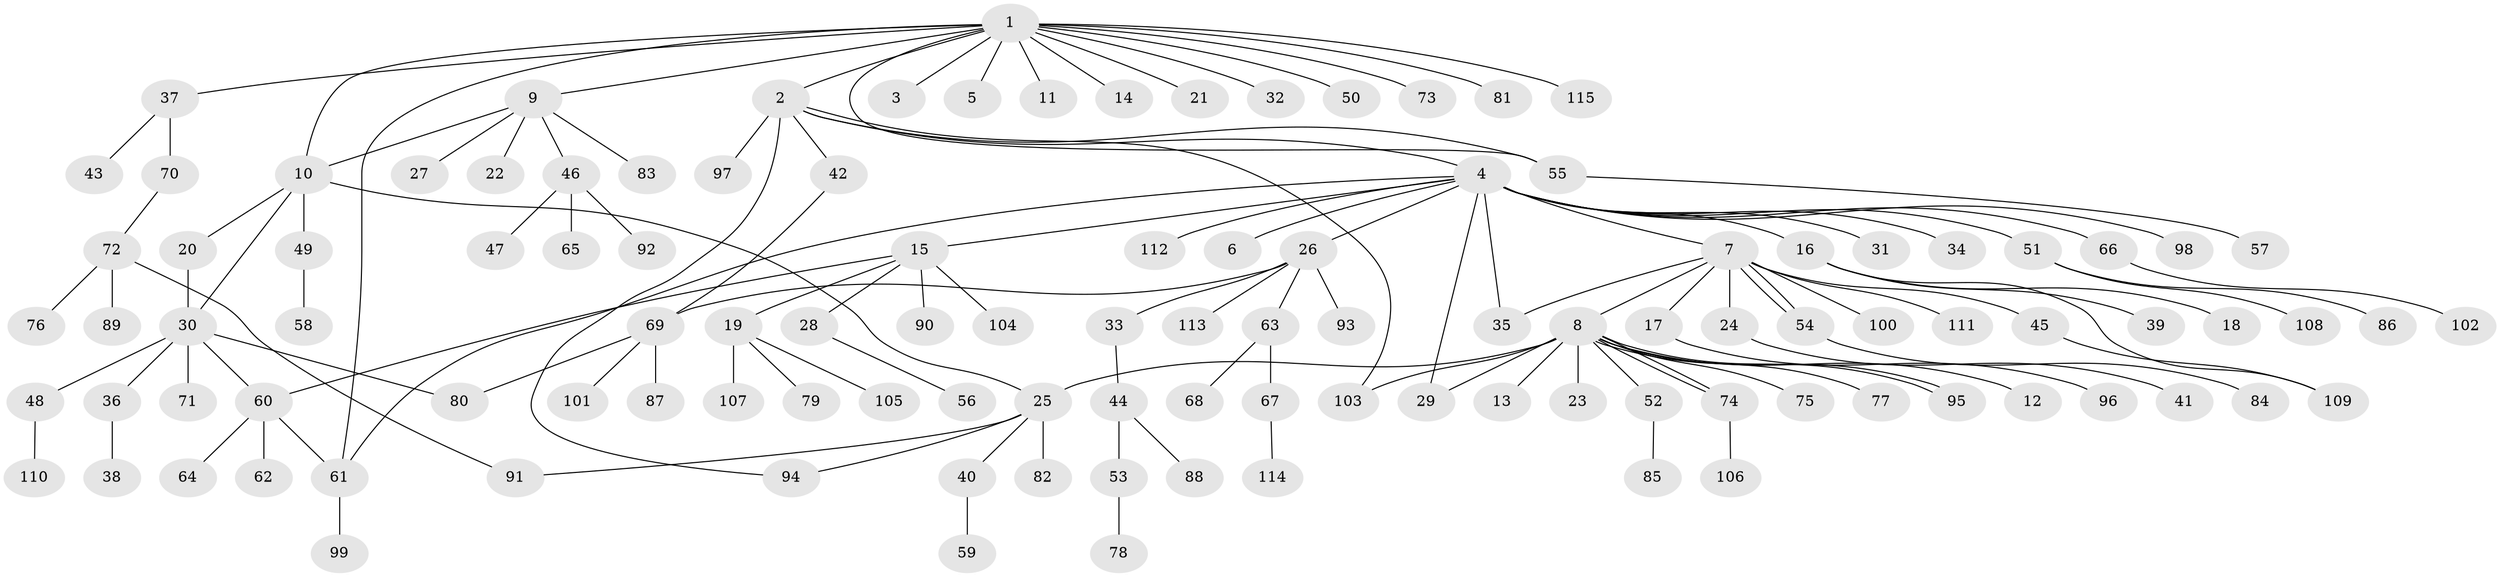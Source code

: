 // Generated by graph-tools (version 1.1) at 2025/49/03/09/25 03:49:58]
// undirected, 115 vertices, 132 edges
graph export_dot {
graph [start="1"]
  node [color=gray90,style=filled];
  1;
  2;
  3;
  4;
  5;
  6;
  7;
  8;
  9;
  10;
  11;
  12;
  13;
  14;
  15;
  16;
  17;
  18;
  19;
  20;
  21;
  22;
  23;
  24;
  25;
  26;
  27;
  28;
  29;
  30;
  31;
  32;
  33;
  34;
  35;
  36;
  37;
  38;
  39;
  40;
  41;
  42;
  43;
  44;
  45;
  46;
  47;
  48;
  49;
  50;
  51;
  52;
  53;
  54;
  55;
  56;
  57;
  58;
  59;
  60;
  61;
  62;
  63;
  64;
  65;
  66;
  67;
  68;
  69;
  70;
  71;
  72;
  73;
  74;
  75;
  76;
  77;
  78;
  79;
  80;
  81;
  82;
  83;
  84;
  85;
  86;
  87;
  88;
  89;
  90;
  91;
  92;
  93;
  94;
  95;
  96;
  97;
  98;
  99;
  100;
  101;
  102;
  103;
  104;
  105;
  106;
  107;
  108;
  109;
  110;
  111;
  112;
  113;
  114;
  115;
  1 -- 2;
  1 -- 3;
  1 -- 5;
  1 -- 9;
  1 -- 10;
  1 -- 11;
  1 -- 14;
  1 -- 21;
  1 -- 32;
  1 -- 37;
  1 -- 50;
  1 -- 55;
  1 -- 61;
  1 -- 73;
  1 -- 81;
  1 -- 115;
  2 -- 4;
  2 -- 42;
  2 -- 55;
  2 -- 94;
  2 -- 97;
  2 -- 103;
  4 -- 6;
  4 -- 7;
  4 -- 15;
  4 -- 16;
  4 -- 26;
  4 -- 29;
  4 -- 31;
  4 -- 34;
  4 -- 35;
  4 -- 51;
  4 -- 61;
  4 -- 66;
  4 -- 98;
  4 -- 112;
  7 -- 8;
  7 -- 17;
  7 -- 24;
  7 -- 35;
  7 -- 45;
  7 -- 54;
  7 -- 54;
  7 -- 100;
  7 -- 111;
  8 -- 12;
  8 -- 13;
  8 -- 23;
  8 -- 25;
  8 -- 29;
  8 -- 52;
  8 -- 74;
  8 -- 74;
  8 -- 75;
  8 -- 77;
  8 -- 95;
  8 -- 95;
  8 -- 103;
  9 -- 10;
  9 -- 22;
  9 -- 27;
  9 -- 46;
  9 -- 83;
  10 -- 20;
  10 -- 25;
  10 -- 30;
  10 -- 49;
  15 -- 19;
  15 -- 28;
  15 -- 60;
  15 -- 90;
  15 -- 104;
  16 -- 18;
  16 -- 39;
  16 -- 109;
  17 -- 96;
  19 -- 79;
  19 -- 105;
  19 -- 107;
  20 -- 30;
  24 -- 41;
  25 -- 40;
  25 -- 82;
  25 -- 91;
  25 -- 94;
  26 -- 33;
  26 -- 63;
  26 -- 69;
  26 -- 93;
  26 -- 113;
  28 -- 56;
  30 -- 36;
  30 -- 48;
  30 -- 60;
  30 -- 71;
  30 -- 80;
  33 -- 44;
  36 -- 38;
  37 -- 43;
  37 -- 70;
  40 -- 59;
  42 -- 69;
  44 -- 53;
  44 -- 88;
  45 -- 109;
  46 -- 47;
  46 -- 65;
  46 -- 92;
  48 -- 110;
  49 -- 58;
  51 -- 86;
  51 -- 108;
  52 -- 85;
  53 -- 78;
  54 -- 84;
  55 -- 57;
  60 -- 61;
  60 -- 62;
  60 -- 64;
  61 -- 99;
  63 -- 67;
  63 -- 68;
  66 -- 102;
  67 -- 114;
  69 -- 80;
  69 -- 87;
  69 -- 101;
  70 -- 72;
  72 -- 76;
  72 -- 89;
  72 -- 91;
  74 -- 106;
}
